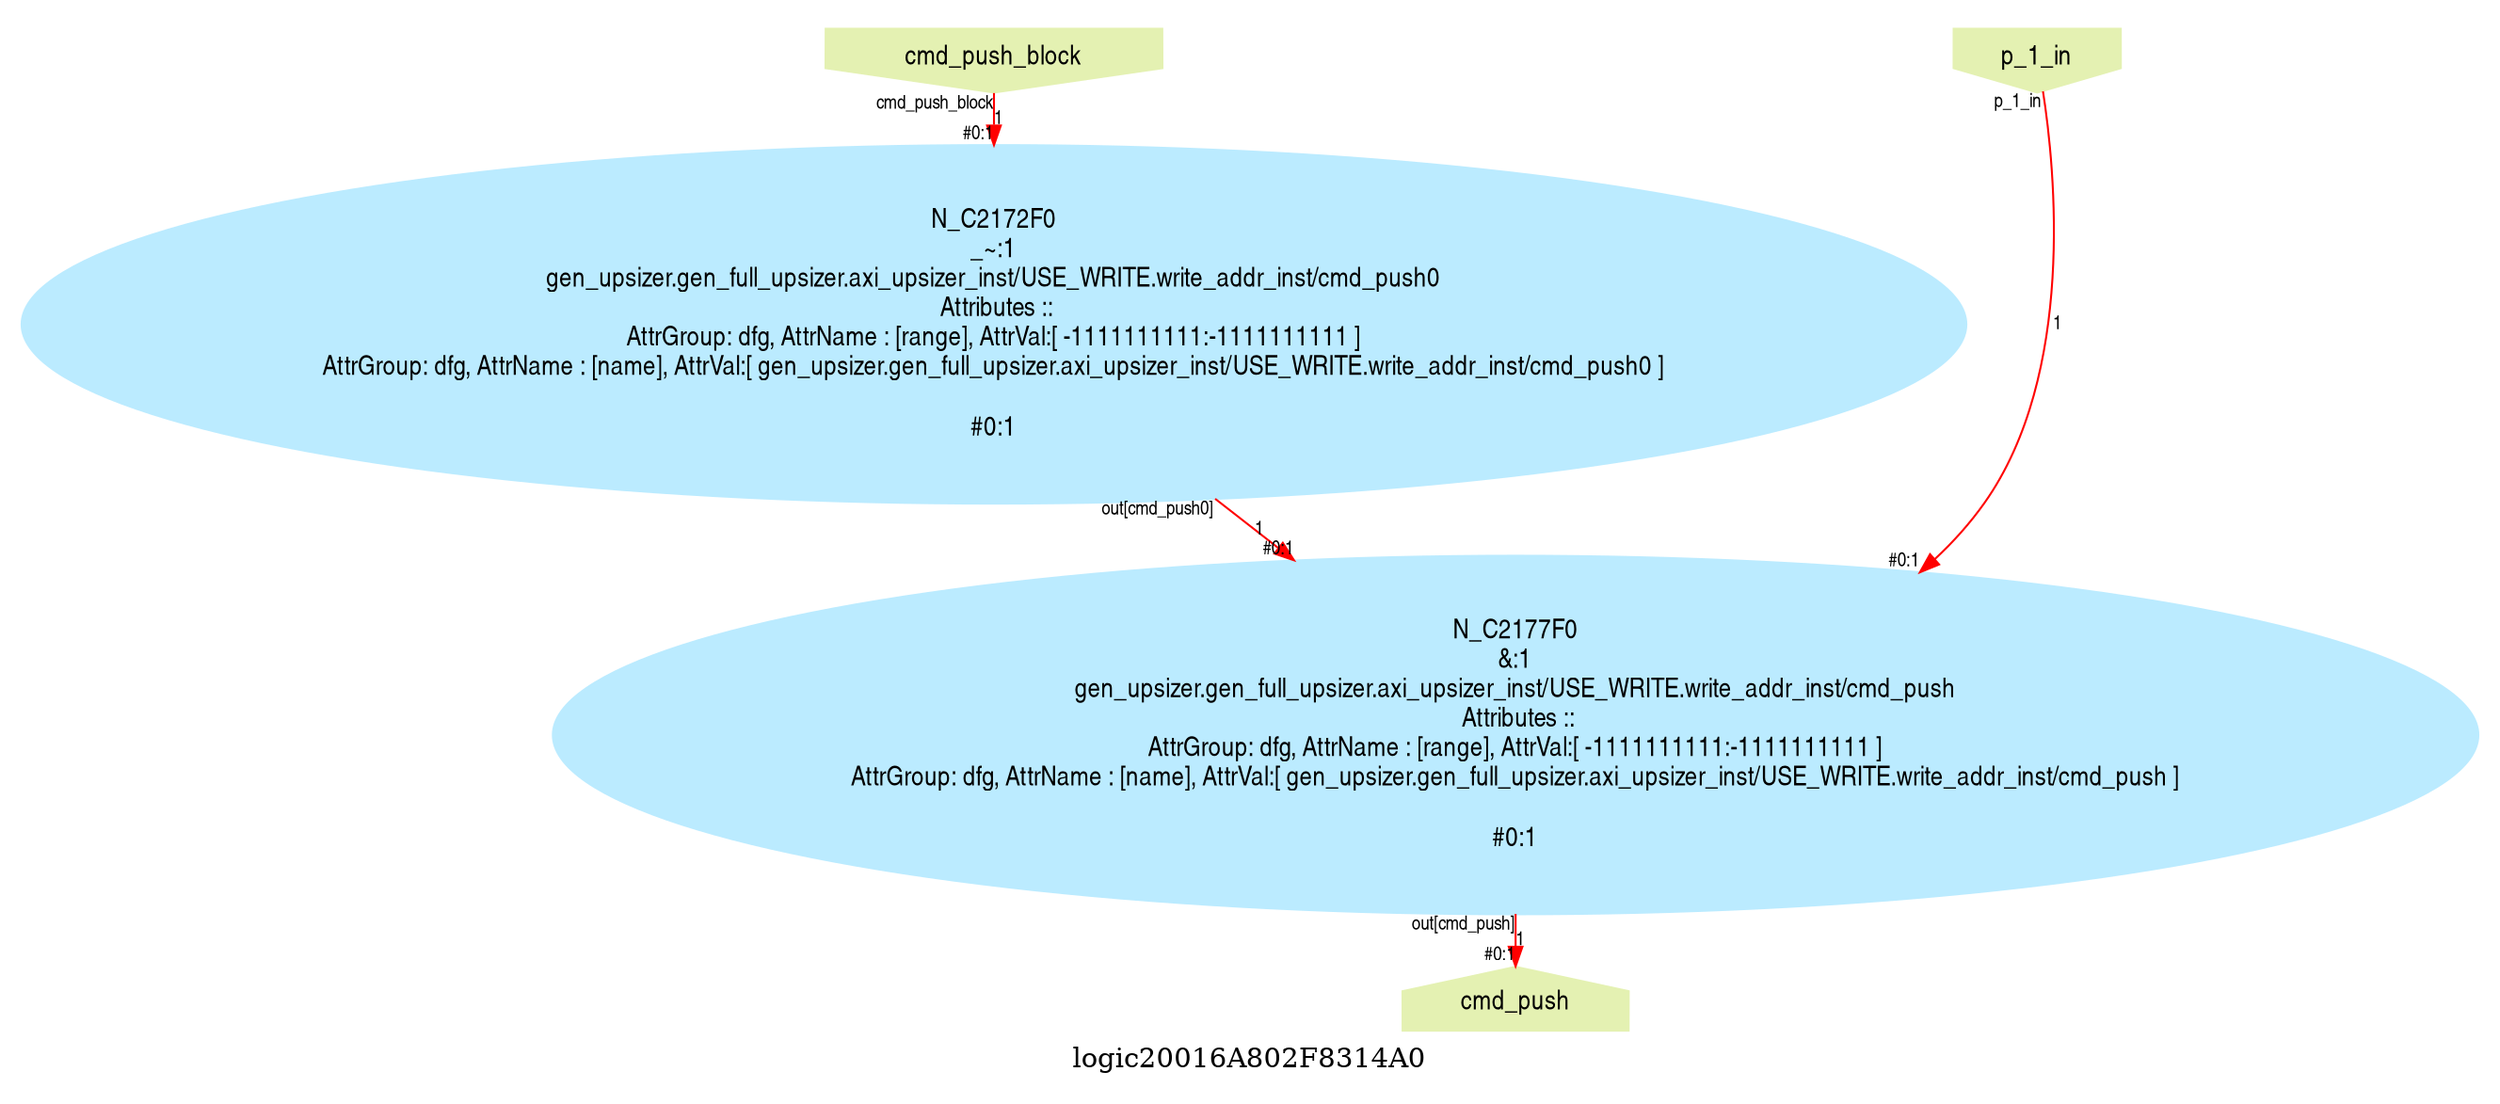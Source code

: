 digraph logic20016A802F8314A0 {
graph [label="logic20016A802F8314A0", margin="0.1,0.1", size="100,100", ranksep=0.1, splines=true];
node [style=filled, color="#ffee80", fontname=helveticanarrow];
edge [color="#ff0000", fontsize=10, fontname=helveticanarrow];
{ rank = source;logic20016A802F8314A0_cmd_push_block [label="cmd_push_block", shape=invhouse, color="#e4f1b2"];
logic20016A802F8314A0_p_1_in [label="p_1_in", shape=invhouse, color="#e4f1b2"];
}
{ rank = sink;logic20016A802F8314A0_cmd_push [label="cmd_push", shape=house, color="#e4f1b2"];
}
N_C2177F0 [label="N_C2177F0\n&:1\ngen_upsizer.gen_full_upsizer.axi_upsizer_inst/USE_WRITE.write_addr_inst/cmd_push\n Attributes ::\nAttrGroup: dfg, AttrName : [range], AttrVal:[ -1111111111:-1111111111 ]\nAttrGroup: dfg, AttrName : [name], AttrVal:[ gen_upsizer.gen_full_upsizer.axi_upsizer_inst/USE_WRITE.write_addr_inst/cmd_push ]\n\n#0:1\n", color="#bbebff"];
N_C2172F0 [label="N_C2172F0\n_~:1\ngen_upsizer.gen_full_upsizer.axi_upsizer_inst/USE_WRITE.write_addr_inst/cmd_push0\n Attributes ::\nAttrGroup: dfg, AttrName : [range], AttrVal:[ -1111111111:-1111111111 ]\nAttrGroup: dfg, AttrName : [name], AttrVal:[ gen_upsizer.gen_full_upsizer.axi_upsizer_inst/USE_WRITE.write_addr_inst/cmd_push0 ]\n\n#0:1\n", color="#bbebff"];
N_C2172F0 -> N_C2177F0 [label="1", taillabel=<out[cmd_push0]>, headlabel=<B>, headlabel=<#0:1>];
logic20016A802F8314A0_cmd_push_block -> N_C2172F0 [label="1", taillabel=<cmd_push_block>, headlabel=<in>, headlabel=<#0:1>];
logic20016A802F8314A0_p_1_in -> N_C2177F0 [label="1", taillabel=<p_1_in>, headlabel=<A>, headlabel=<#0:1>];
N_C2177F0 -> logic20016A802F8314A0_cmd_push [label="1", taillabel=<out[cmd_push]>, headlabel=<cmd_push>, headlabel=<#0:1>];
}
